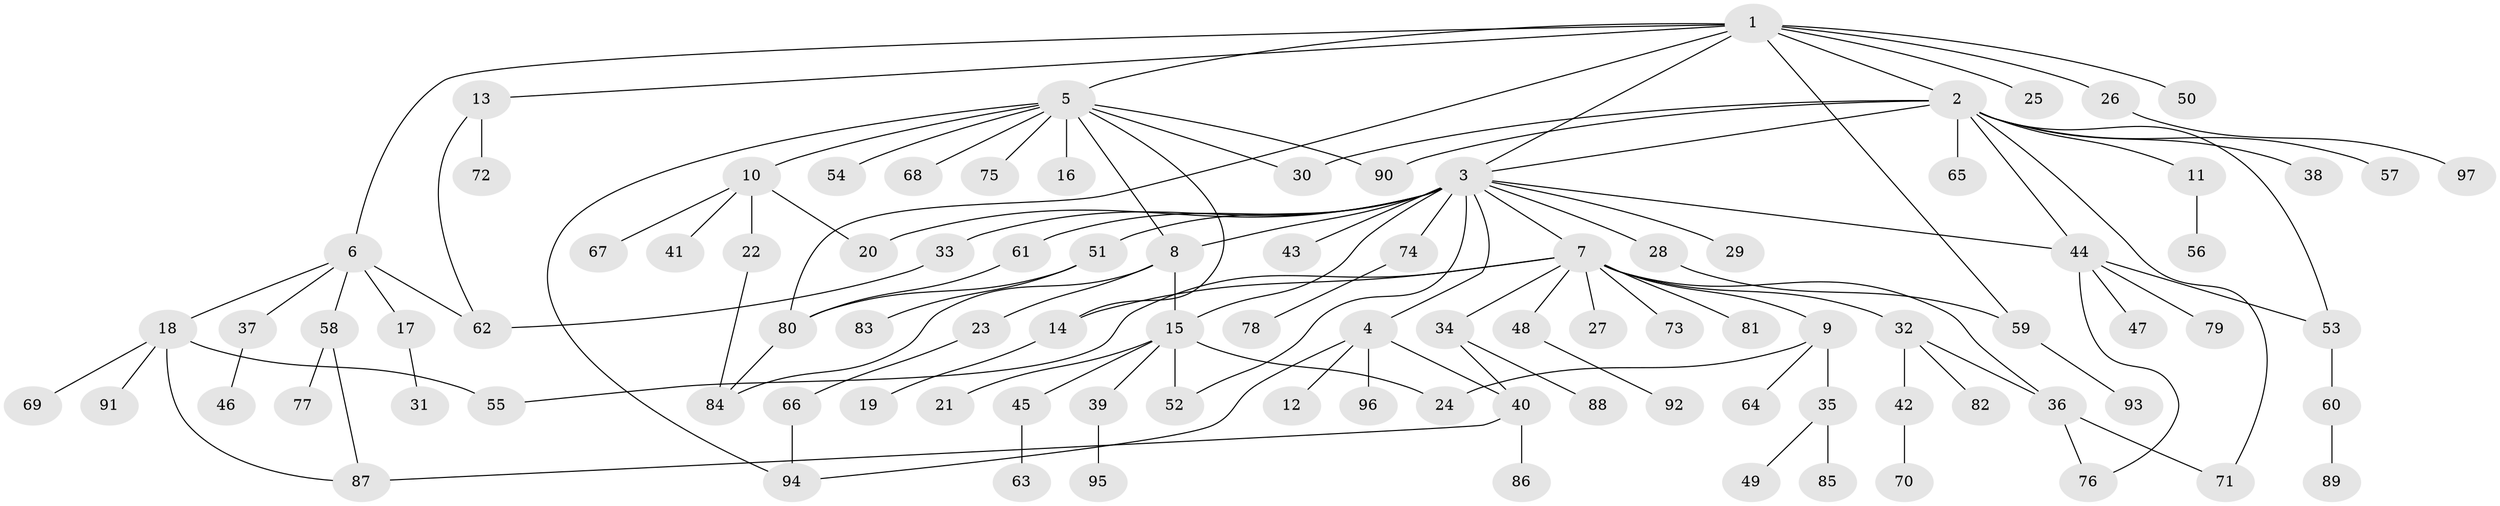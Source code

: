 // Generated by graph-tools (version 1.1) at 2025/35/03/09/25 02:35:35]
// undirected, 97 vertices, 123 edges
graph export_dot {
graph [start="1"]
  node [color=gray90,style=filled];
  1;
  2;
  3;
  4;
  5;
  6;
  7;
  8;
  9;
  10;
  11;
  12;
  13;
  14;
  15;
  16;
  17;
  18;
  19;
  20;
  21;
  22;
  23;
  24;
  25;
  26;
  27;
  28;
  29;
  30;
  31;
  32;
  33;
  34;
  35;
  36;
  37;
  38;
  39;
  40;
  41;
  42;
  43;
  44;
  45;
  46;
  47;
  48;
  49;
  50;
  51;
  52;
  53;
  54;
  55;
  56;
  57;
  58;
  59;
  60;
  61;
  62;
  63;
  64;
  65;
  66;
  67;
  68;
  69;
  70;
  71;
  72;
  73;
  74;
  75;
  76;
  77;
  78;
  79;
  80;
  81;
  82;
  83;
  84;
  85;
  86;
  87;
  88;
  89;
  90;
  91;
  92;
  93;
  94;
  95;
  96;
  97;
  1 -- 2;
  1 -- 3;
  1 -- 5;
  1 -- 6;
  1 -- 13;
  1 -- 25;
  1 -- 26;
  1 -- 50;
  1 -- 59;
  1 -- 80;
  2 -- 3;
  2 -- 11;
  2 -- 30;
  2 -- 38;
  2 -- 44;
  2 -- 53;
  2 -- 57;
  2 -- 65;
  2 -- 71;
  2 -- 90;
  3 -- 4;
  3 -- 7;
  3 -- 8;
  3 -- 15;
  3 -- 20;
  3 -- 28;
  3 -- 29;
  3 -- 33;
  3 -- 43;
  3 -- 44;
  3 -- 51;
  3 -- 52;
  3 -- 61;
  3 -- 74;
  4 -- 12;
  4 -- 40;
  4 -- 94;
  4 -- 96;
  5 -- 8;
  5 -- 10;
  5 -- 14;
  5 -- 16;
  5 -- 30;
  5 -- 54;
  5 -- 68;
  5 -- 75;
  5 -- 90;
  5 -- 94;
  6 -- 17;
  6 -- 18;
  6 -- 37;
  6 -- 58;
  6 -- 62;
  7 -- 9;
  7 -- 14;
  7 -- 27;
  7 -- 32;
  7 -- 34;
  7 -- 36;
  7 -- 48;
  7 -- 55;
  7 -- 73;
  7 -- 81;
  8 -- 15;
  8 -- 23;
  8 -- 84;
  9 -- 24;
  9 -- 35;
  9 -- 64;
  10 -- 20;
  10 -- 22;
  10 -- 41;
  10 -- 67;
  11 -- 56;
  13 -- 62;
  13 -- 72;
  14 -- 19;
  15 -- 21;
  15 -- 24;
  15 -- 39;
  15 -- 45;
  15 -- 52;
  17 -- 31;
  18 -- 55;
  18 -- 69;
  18 -- 87;
  18 -- 91;
  22 -- 84;
  23 -- 66;
  26 -- 97;
  28 -- 59;
  32 -- 36;
  32 -- 42;
  32 -- 82;
  33 -- 62;
  34 -- 40;
  34 -- 88;
  35 -- 49;
  35 -- 85;
  36 -- 71;
  36 -- 76;
  37 -- 46;
  39 -- 95;
  40 -- 86;
  40 -- 87;
  42 -- 70;
  44 -- 47;
  44 -- 53;
  44 -- 76;
  44 -- 79;
  45 -- 63;
  48 -- 92;
  51 -- 80;
  51 -- 83;
  53 -- 60;
  58 -- 77;
  58 -- 87;
  59 -- 93;
  60 -- 89;
  61 -- 80;
  66 -- 94;
  74 -- 78;
  80 -- 84;
}

